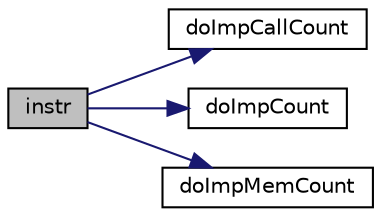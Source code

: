 digraph G
{
  edge [fontname="Helvetica",fontsize="10",labelfontname="Helvetica",labelfontsize="10"];
  node [fontname="Helvetica",fontsize="10",shape=record];
  rankdir=LR;
  Node1 [label="instr",height=0.2,width=0.4,color="black", fillcolor="grey75", style="filled" fontcolor="black"];
  Node1 -> Node2 [color="midnightblue",fontsize="10",style="solid",fontname="Helvetica"];
  Node2 [label="doImpCallCount",height=0.2,width=0.4,color="black", fillcolor="white", style="filled",URL="$uop__gen_8cpp.html#a22699730f95b03cca69984cb665c271c"];
  Node1 -> Node3 [color="midnightblue",fontsize="10",style="solid",fontname="Helvetica"];
  Node3 [label="doImpCount",height=0.2,width=0.4,color="black", fillcolor="white", style="filled",URL="$uop__gen_8cpp.html#a1dd8dfe7a85c108588cc1616ac4080fd"];
  Node1 -> Node4 [color="midnightblue",fontsize="10",style="solid",fontname="Helvetica"];
  Node4 [label="doImpMemCount",height=0.2,width=0.4,color="black", fillcolor="white", style="filled",URL="$uop__gen_8cpp.html#aff141cad0976d515ec0807de6a29c607"];
}
